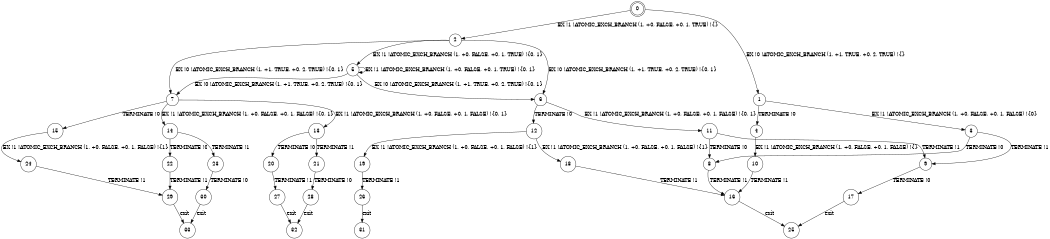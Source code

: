digraph BCG {
size = "7, 10.5";
center = TRUE;
node [shape = circle];
0 [peripheries = 2];
0 -> 1 [label = "EX !0 !ATOMIC_EXCH_BRANCH (1, +1, TRUE, +0, 2, TRUE) !{}"];
0 -> 2 [label = "EX !1 !ATOMIC_EXCH_BRANCH (1, +0, FALSE, +0, 1, TRUE) !{}"];
1 -> 3 [label = "EX !1 !ATOMIC_EXCH_BRANCH (1, +0, FALSE, +0, 1, FALSE) !{0}"];
1 -> 4 [label = "TERMINATE !0"];
2 -> 5 [label = "EX !1 !ATOMIC_EXCH_BRANCH (1, +0, FALSE, +0, 1, TRUE) !{0, 1}"];
2 -> 6 [label = "EX !0 !ATOMIC_EXCH_BRANCH (1, +1, TRUE, +0, 2, TRUE) !{0, 1}"];
2 -> 7 [label = "EX !0 !ATOMIC_EXCH_BRANCH (1, +1, TRUE, +0, 2, TRUE) !{0, 1}"];
3 -> 8 [label = "TERMINATE !0"];
3 -> 9 [label = "TERMINATE !1"];
4 -> 10 [label = "EX !1 !ATOMIC_EXCH_BRANCH (1, +0, FALSE, +0, 1, FALSE) !{}"];
5 -> 5 [label = "EX !1 !ATOMIC_EXCH_BRANCH (1, +0, FALSE, +0, 1, TRUE) !{0, 1}"];
5 -> 6 [label = "EX !0 !ATOMIC_EXCH_BRANCH (1, +1, TRUE, +0, 2, TRUE) !{0, 1}"];
5 -> 7 [label = "EX !0 !ATOMIC_EXCH_BRANCH (1, +1, TRUE, +0, 2, TRUE) !{0, 1}"];
6 -> 11 [label = "EX !1 !ATOMIC_EXCH_BRANCH (1, +0, FALSE, +0, 1, FALSE) !{0, 1}"];
6 -> 12 [label = "TERMINATE !0"];
7 -> 13 [label = "EX !1 !ATOMIC_EXCH_BRANCH (1, +0, FALSE, +0, 1, FALSE) !{0, 1}"];
7 -> 14 [label = "EX !1 !ATOMIC_EXCH_BRANCH (1, +0, FALSE, +0, 1, FALSE) !{0, 1}"];
7 -> 15 [label = "TERMINATE !0"];
8 -> 16 [label = "TERMINATE !1"];
9 -> 17 [label = "TERMINATE !0"];
10 -> 16 [label = "TERMINATE !1"];
11 -> 8 [label = "TERMINATE !0"];
11 -> 9 [label = "TERMINATE !1"];
12 -> 18 [label = "EX !1 !ATOMIC_EXCH_BRANCH (1, +0, FALSE, +0, 1, FALSE) !{1}"];
12 -> 19 [label = "EX !1 !ATOMIC_EXCH_BRANCH (1, +0, FALSE, +0, 1, FALSE) !{1}"];
13 -> 20 [label = "TERMINATE !0"];
13 -> 21 [label = "TERMINATE !1"];
14 -> 22 [label = "TERMINATE !0"];
14 -> 23 [label = "TERMINATE !1"];
15 -> 24 [label = "EX !1 !ATOMIC_EXCH_BRANCH (1, +0, FALSE, +0, 1, FALSE) !{1}"];
16 -> 25 [label = "exit"];
17 -> 25 [label = "exit"];
18 -> 16 [label = "TERMINATE !1"];
19 -> 26 [label = "TERMINATE !1"];
20 -> 27 [label = "TERMINATE !1"];
21 -> 28 [label = "TERMINATE !0"];
22 -> 29 [label = "TERMINATE !1"];
23 -> 30 [label = "TERMINATE !0"];
24 -> 29 [label = "TERMINATE !1"];
26 -> 31 [label = "exit"];
27 -> 32 [label = "exit"];
28 -> 32 [label = "exit"];
29 -> 33 [label = "exit"];
30 -> 33 [label = "exit"];
}
